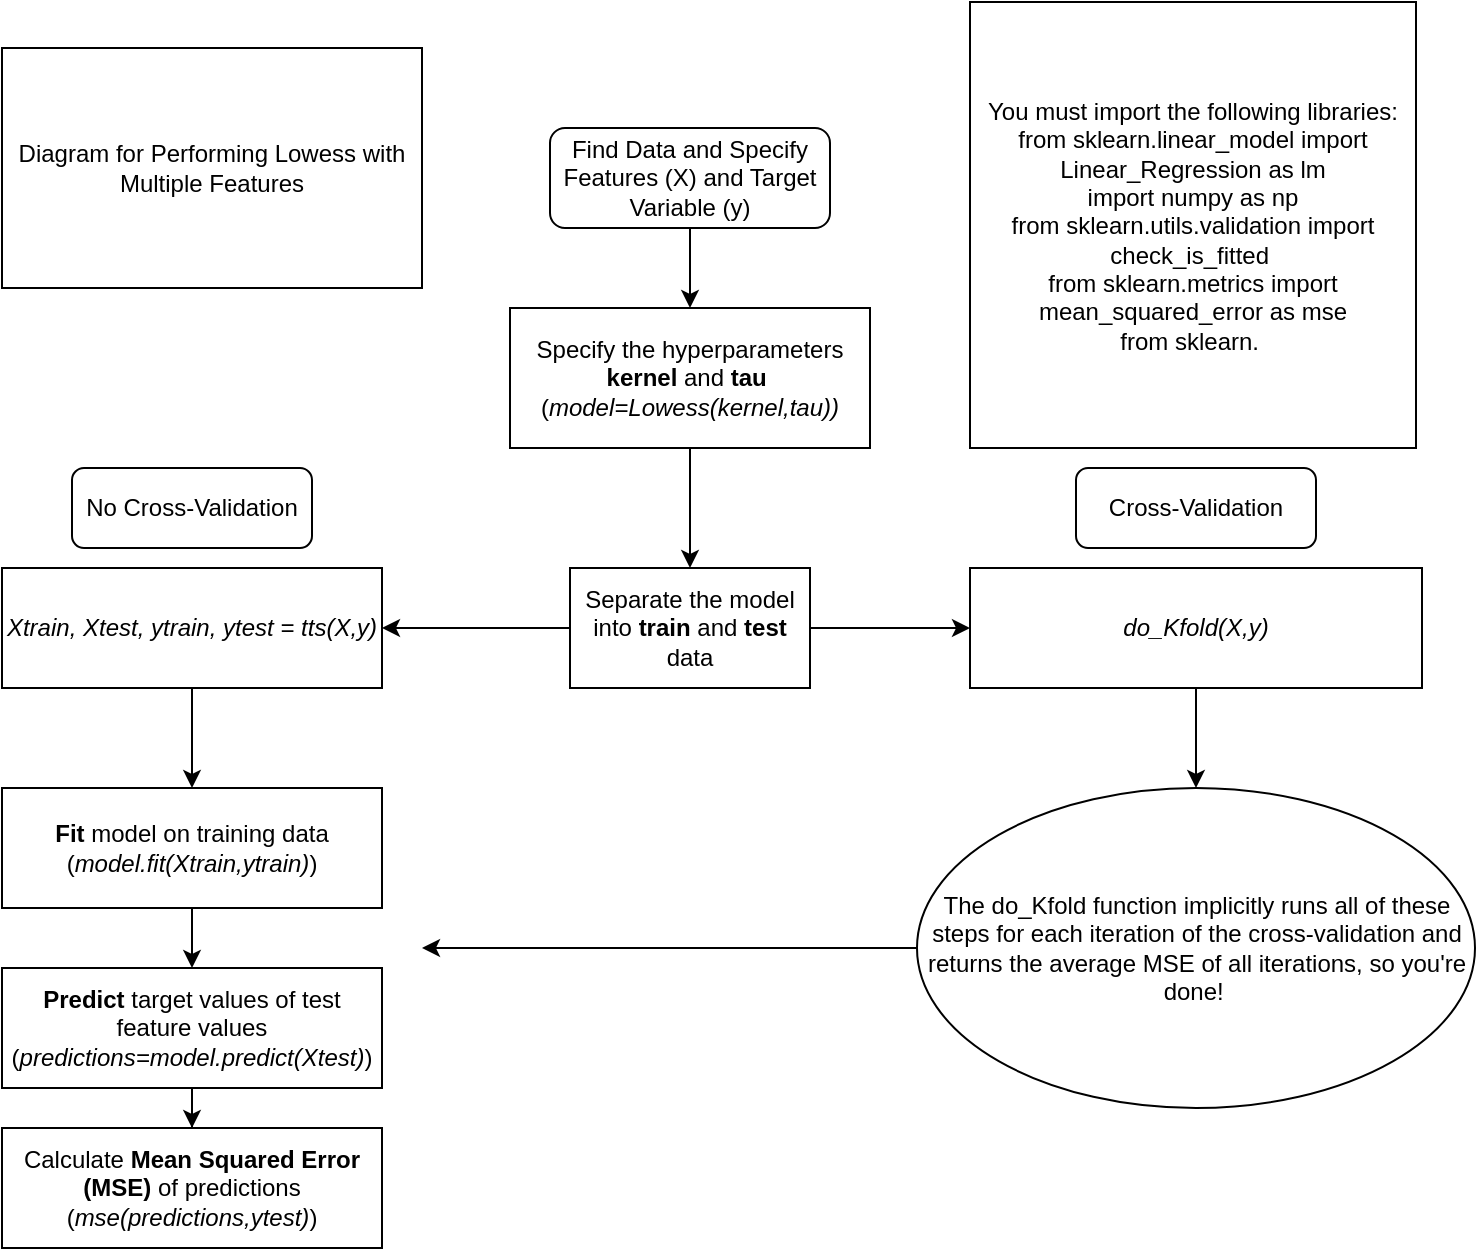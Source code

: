 <mxfile version="24.7.12">
  <diagram id="C5RBs43oDa-KdzZeNtuy" name="Page-1">
    <mxGraphModel dx="1025" dy="650" grid="1" gridSize="10" guides="1" tooltips="1" connect="1" arrows="1" fold="1" page="1" pageScale="1" pageWidth="827" pageHeight="1169" math="0" shadow="0">
      <root>
        <mxCell id="WIyWlLk6GJQsqaUBKTNV-0" />
        <mxCell id="WIyWlLk6GJQsqaUBKTNV-1" parent="WIyWlLk6GJQsqaUBKTNV-0" />
        <mxCell id="rzwKQrilAwkcrNIspmXl-10" value="" style="edgeStyle=orthogonalEdgeStyle;rounded=0;orthogonalLoop=1;jettySize=auto;html=1;" edge="1" parent="WIyWlLk6GJQsqaUBKTNV-1" source="WIyWlLk6GJQsqaUBKTNV-3" target="rzwKQrilAwkcrNIspmXl-2">
          <mxGeometry relative="1" as="geometry" />
        </mxCell>
        <mxCell id="WIyWlLk6GJQsqaUBKTNV-3" value="Find Data and Specify Features (X) and Target Variable (y)" style="rounded=1;whiteSpace=wrap;html=1;fontSize=12;glass=0;strokeWidth=1;shadow=0;" parent="WIyWlLk6GJQsqaUBKTNV-1" vertex="1">
          <mxGeometry x="344" y="70" width="140" height="50" as="geometry" />
        </mxCell>
        <mxCell id="rzwKQrilAwkcrNIspmXl-0" value="Diagram for Performing Lowess with Multiple Features" style="rounded=0;whiteSpace=wrap;html=1;" vertex="1" parent="WIyWlLk6GJQsqaUBKTNV-1">
          <mxGeometry x="70" y="30" width="210" height="120" as="geometry" />
        </mxCell>
        <mxCell id="rzwKQrilAwkcrNIspmXl-11" value="" style="edgeStyle=orthogonalEdgeStyle;rounded=0;orthogonalLoop=1;jettySize=auto;html=1;" edge="1" parent="WIyWlLk6GJQsqaUBKTNV-1" source="rzwKQrilAwkcrNIspmXl-2" target="rzwKQrilAwkcrNIspmXl-6">
          <mxGeometry relative="1" as="geometry" />
        </mxCell>
        <mxCell id="rzwKQrilAwkcrNIspmXl-2" value="Specify the hyperparameters &lt;b&gt;kernel &lt;/b&gt;and &lt;b&gt;tau&lt;/b&gt;&amp;nbsp;&lt;div&gt;(&lt;i&gt;model=Lowess(kernel,tau))&lt;/i&gt;&lt;/div&gt;" style="rounded=0;whiteSpace=wrap;html=1;" vertex="1" parent="WIyWlLk6GJQsqaUBKTNV-1">
          <mxGeometry x="324" y="160" width="180" height="70" as="geometry" />
        </mxCell>
        <mxCell id="rzwKQrilAwkcrNIspmXl-13" value="" style="edgeStyle=orthogonalEdgeStyle;rounded=0;orthogonalLoop=1;jettySize=auto;html=1;" edge="1" parent="WIyWlLk6GJQsqaUBKTNV-1" source="rzwKQrilAwkcrNIspmXl-6" target="rzwKQrilAwkcrNIspmXl-12">
          <mxGeometry relative="1" as="geometry" />
        </mxCell>
        <mxCell id="rzwKQrilAwkcrNIspmXl-6" value="Separate the model into &lt;b&gt;train&lt;/b&gt; and&lt;b&gt; test &lt;/b&gt;data" style="rounded=0;whiteSpace=wrap;html=1;" vertex="1" parent="WIyWlLk6GJQsqaUBKTNV-1">
          <mxGeometry x="354" y="290" width="120" height="60" as="geometry" />
        </mxCell>
        <mxCell id="rzwKQrilAwkcrNIspmXl-20" value="" style="edgeStyle=orthogonalEdgeStyle;rounded=0;orthogonalLoop=1;jettySize=auto;html=1;" edge="1" parent="WIyWlLk6GJQsqaUBKTNV-1" source="rzwKQrilAwkcrNIspmXl-9" target="rzwKQrilAwkcrNIspmXl-19">
          <mxGeometry relative="1" as="geometry" />
        </mxCell>
        <mxCell id="rzwKQrilAwkcrNIspmXl-9" value="&lt;b&gt;Fit &lt;/b&gt;model on training data (&lt;i&gt;model.fit(Xtrain,ytrain)&lt;/i&gt;)" style="rounded=0;whiteSpace=wrap;html=1;" vertex="1" parent="WIyWlLk6GJQsqaUBKTNV-1">
          <mxGeometry x="70" y="400" width="190" height="60" as="geometry" />
        </mxCell>
        <mxCell id="rzwKQrilAwkcrNIspmXl-25" value="" style="edgeStyle=orthogonalEdgeStyle;rounded=0;orthogonalLoop=1;jettySize=auto;html=1;" edge="1" parent="WIyWlLk6GJQsqaUBKTNV-1" source="rzwKQrilAwkcrNIspmXl-12" target="rzwKQrilAwkcrNIspmXl-23">
          <mxGeometry relative="1" as="geometry" />
        </mxCell>
        <mxCell id="rzwKQrilAwkcrNIspmXl-12" value="&lt;i&gt;do_Kfold(X,y)&lt;/i&gt;" style="rounded=0;whiteSpace=wrap;html=1;" vertex="1" parent="WIyWlLk6GJQsqaUBKTNV-1">
          <mxGeometry x="554" y="290" width="226" height="60" as="geometry" />
        </mxCell>
        <mxCell id="rzwKQrilAwkcrNIspmXl-15" value="" style="edgeStyle=orthogonalEdgeStyle;rounded=0;orthogonalLoop=1;jettySize=auto;html=1;" edge="1" parent="WIyWlLk6GJQsqaUBKTNV-1" source="rzwKQrilAwkcrNIspmXl-6" target="rzwKQrilAwkcrNIspmXl-14">
          <mxGeometry relative="1" as="geometry">
            <mxPoint x="354" y="320" as="sourcePoint" />
            <mxPoint x="210" y="320" as="targetPoint" />
          </mxGeometry>
        </mxCell>
        <mxCell id="rzwKQrilAwkcrNIspmXl-18" value="" style="edgeStyle=orthogonalEdgeStyle;rounded=0;orthogonalLoop=1;jettySize=auto;html=1;" edge="1" parent="WIyWlLk6GJQsqaUBKTNV-1" source="rzwKQrilAwkcrNIspmXl-14" target="rzwKQrilAwkcrNIspmXl-9">
          <mxGeometry relative="1" as="geometry" />
        </mxCell>
        <mxCell id="rzwKQrilAwkcrNIspmXl-14" value="&lt;i&gt;Xtrain, Xtest, ytrain, ytest = tts(X,y)&lt;/i&gt;" style="rounded=0;whiteSpace=wrap;html=1;" vertex="1" parent="WIyWlLk6GJQsqaUBKTNV-1">
          <mxGeometry x="70" y="290" width="190" height="60" as="geometry" />
        </mxCell>
        <mxCell id="rzwKQrilAwkcrNIspmXl-16" value="No Cross-Validation" style="rounded=1;whiteSpace=wrap;html=1;" vertex="1" parent="WIyWlLk6GJQsqaUBKTNV-1">
          <mxGeometry x="105" y="240" width="120" height="40" as="geometry" />
        </mxCell>
        <mxCell id="rzwKQrilAwkcrNIspmXl-17" value="Cross-Validation" style="rounded=1;whiteSpace=wrap;html=1;" vertex="1" parent="WIyWlLk6GJQsqaUBKTNV-1">
          <mxGeometry x="607" y="240" width="120" height="40" as="geometry" />
        </mxCell>
        <mxCell id="rzwKQrilAwkcrNIspmXl-22" value="" style="edgeStyle=orthogonalEdgeStyle;rounded=0;orthogonalLoop=1;jettySize=auto;html=1;" edge="1" parent="WIyWlLk6GJQsqaUBKTNV-1" source="rzwKQrilAwkcrNIspmXl-19" target="rzwKQrilAwkcrNIspmXl-21">
          <mxGeometry relative="1" as="geometry" />
        </mxCell>
        <mxCell id="rzwKQrilAwkcrNIspmXl-19" value="&lt;b&gt;Predict &lt;/b&gt;target values of test feature values (&lt;i&gt;predictions=model.predict(Xtest)&lt;/i&gt;)" style="rounded=0;whiteSpace=wrap;html=1;" vertex="1" parent="WIyWlLk6GJQsqaUBKTNV-1">
          <mxGeometry x="70" y="490" width="190" height="60" as="geometry" />
        </mxCell>
        <mxCell id="rzwKQrilAwkcrNIspmXl-21" value="Calculate &lt;b&gt;Mean Squared Error (MSE)&lt;/b&gt; of predictions (&lt;i&gt;mse(predictions,ytest)&lt;/i&gt;)" style="rounded=0;whiteSpace=wrap;html=1;" vertex="1" parent="WIyWlLk6GJQsqaUBKTNV-1">
          <mxGeometry x="70" y="570" width="190" height="60" as="geometry" />
        </mxCell>
        <mxCell id="rzwKQrilAwkcrNIspmXl-24" style="edgeStyle=orthogonalEdgeStyle;rounded=0;orthogonalLoop=1;jettySize=auto;html=1;exitX=0;exitY=0.5;exitDx=0;exitDy=0;" edge="1" parent="WIyWlLk6GJQsqaUBKTNV-1" source="rzwKQrilAwkcrNIspmXl-23">
          <mxGeometry relative="1" as="geometry">
            <mxPoint x="280" y="480" as="targetPoint" />
          </mxGeometry>
        </mxCell>
        <mxCell id="rzwKQrilAwkcrNIspmXl-23" value="The do_Kfold function implicitly runs all of these steps for each iteration of the cross-validation and returns the average MSE of all iterations, so you&#39;re done!&amp;nbsp;" style="ellipse;whiteSpace=wrap;html=1;" vertex="1" parent="WIyWlLk6GJQsqaUBKTNV-1">
          <mxGeometry x="527.5" y="400" width="279" height="160" as="geometry" />
        </mxCell>
        <mxCell id="rzwKQrilAwkcrNIspmXl-26" value="You must import the following libraries:&lt;div&gt;from sklearn.linear_model import Linear_Regression&amp;nbsp;&lt;span style=&quot;background-color: initial;&quot;&gt;as lm&lt;/span&gt;&lt;/div&gt;&lt;div&gt;import numpy as np&lt;/div&gt;&lt;div&gt;from sklearn.utils.validation import check_is_fitted&amp;nbsp;&lt;/div&gt;&lt;div&gt;from sklearn.metrics import mean_squared_error as mse&lt;/div&gt;&lt;div&gt;from sklearn.&amp;nbsp;&lt;/div&gt;" style="whiteSpace=wrap;html=1;aspect=fixed;" vertex="1" parent="WIyWlLk6GJQsqaUBKTNV-1">
          <mxGeometry x="554" y="7" width="223" height="223" as="geometry" />
        </mxCell>
      </root>
    </mxGraphModel>
  </diagram>
</mxfile>
